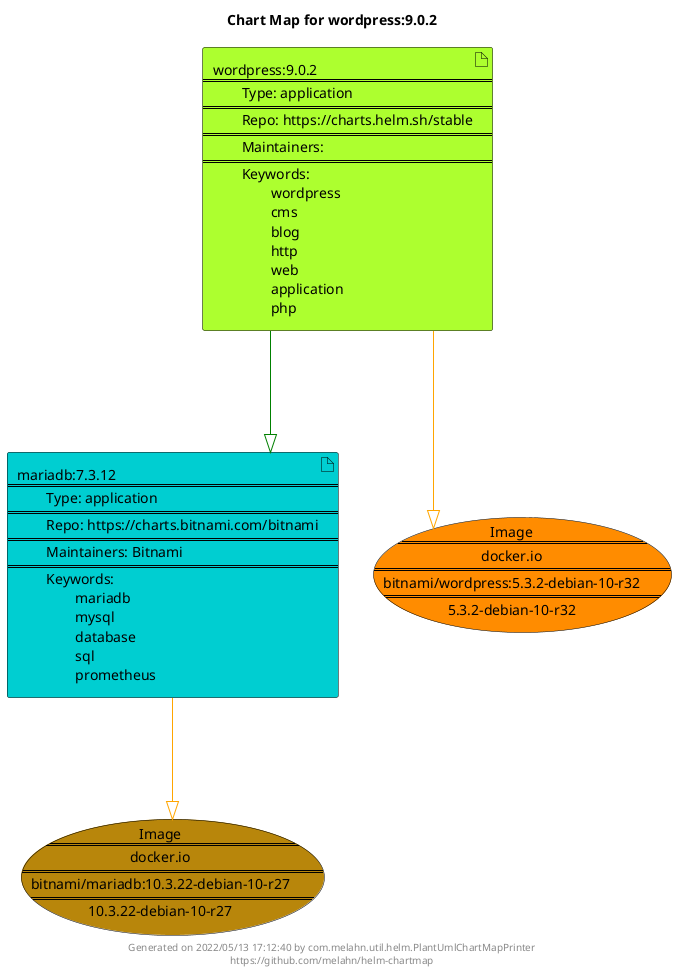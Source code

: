 @startuml
skinparam linetype ortho
skinparam backgroundColor white
skinparam usecaseBorderColor black
skinparam usecaseArrowColor LightSlateGray
skinparam artifactBorderColor black
skinparam artifactArrowColor LightSlateGray

title Chart Map for wordpress:9.0.2

'There are 2 referenced Helm Charts
artifact "mariadb:7.3.12\n====\n\tType: application\n====\n\tRepo: https://charts.bitnami.com/bitnami\n====\n\tMaintainers: Bitnami\n====\n\tKeywords: \n\t\tmariadb\n\t\tmysql\n\t\tdatabase\n\t\tsql\n\t\tprometheus" as mariadb_7_3_12 #DarkTurquoise
artifact "wordpress:9.0.2\n====\n\tType: application\n====\n\tRepo: https://charts.helm.sh/stable\n====\n\tMaintainers: \n====\n\tKeywords: \n\t\twordpress\n\t\tcms\n\t\tblog\n\t\thttp\n\t\tweb\n\t\tapplication\n\t\tphp" as wordpress_9_0_2 #GreenYellow

'There are 2 referenced Docker Images
usecase "Image\n====\ndocker.io\n====\nbitnami/wordpress:5.3.2-debian-10-r32\n====\n5.3.2-debian-10-r32" as docker_io_bitnami_wordpress_5_3_2_debian_10_r32 #Darkorange
usecase "Image\n====\ndocker.io\n====\nbitnami/mariadb:10.3.22-debian-10-r27\n====\n10.3.22-debian-10-r27" as docker_io_bitnami_mariadb_10_3_22_debian_10_r27 #DarkGoldenRod

'Chart Dependencies
wordpress_9_0_2--[#green]-|>mariadb_7_3_12
mariadb_7_3_12--[#orange]-|>docker_io_bitnami_mariadb_10_3_22_debian_10_r27
wordpress_9_0_2--[#orange]-|>docker_io_bitnami_wordpress_5_3_2_debian_10_r32

center footer Generated on 2022/05/13 17:12:40 by com.melahn.util.helm.PlantUmlChartMapPrinter\nhttps://github.com/melahn/helm-chartmap
@enduml
